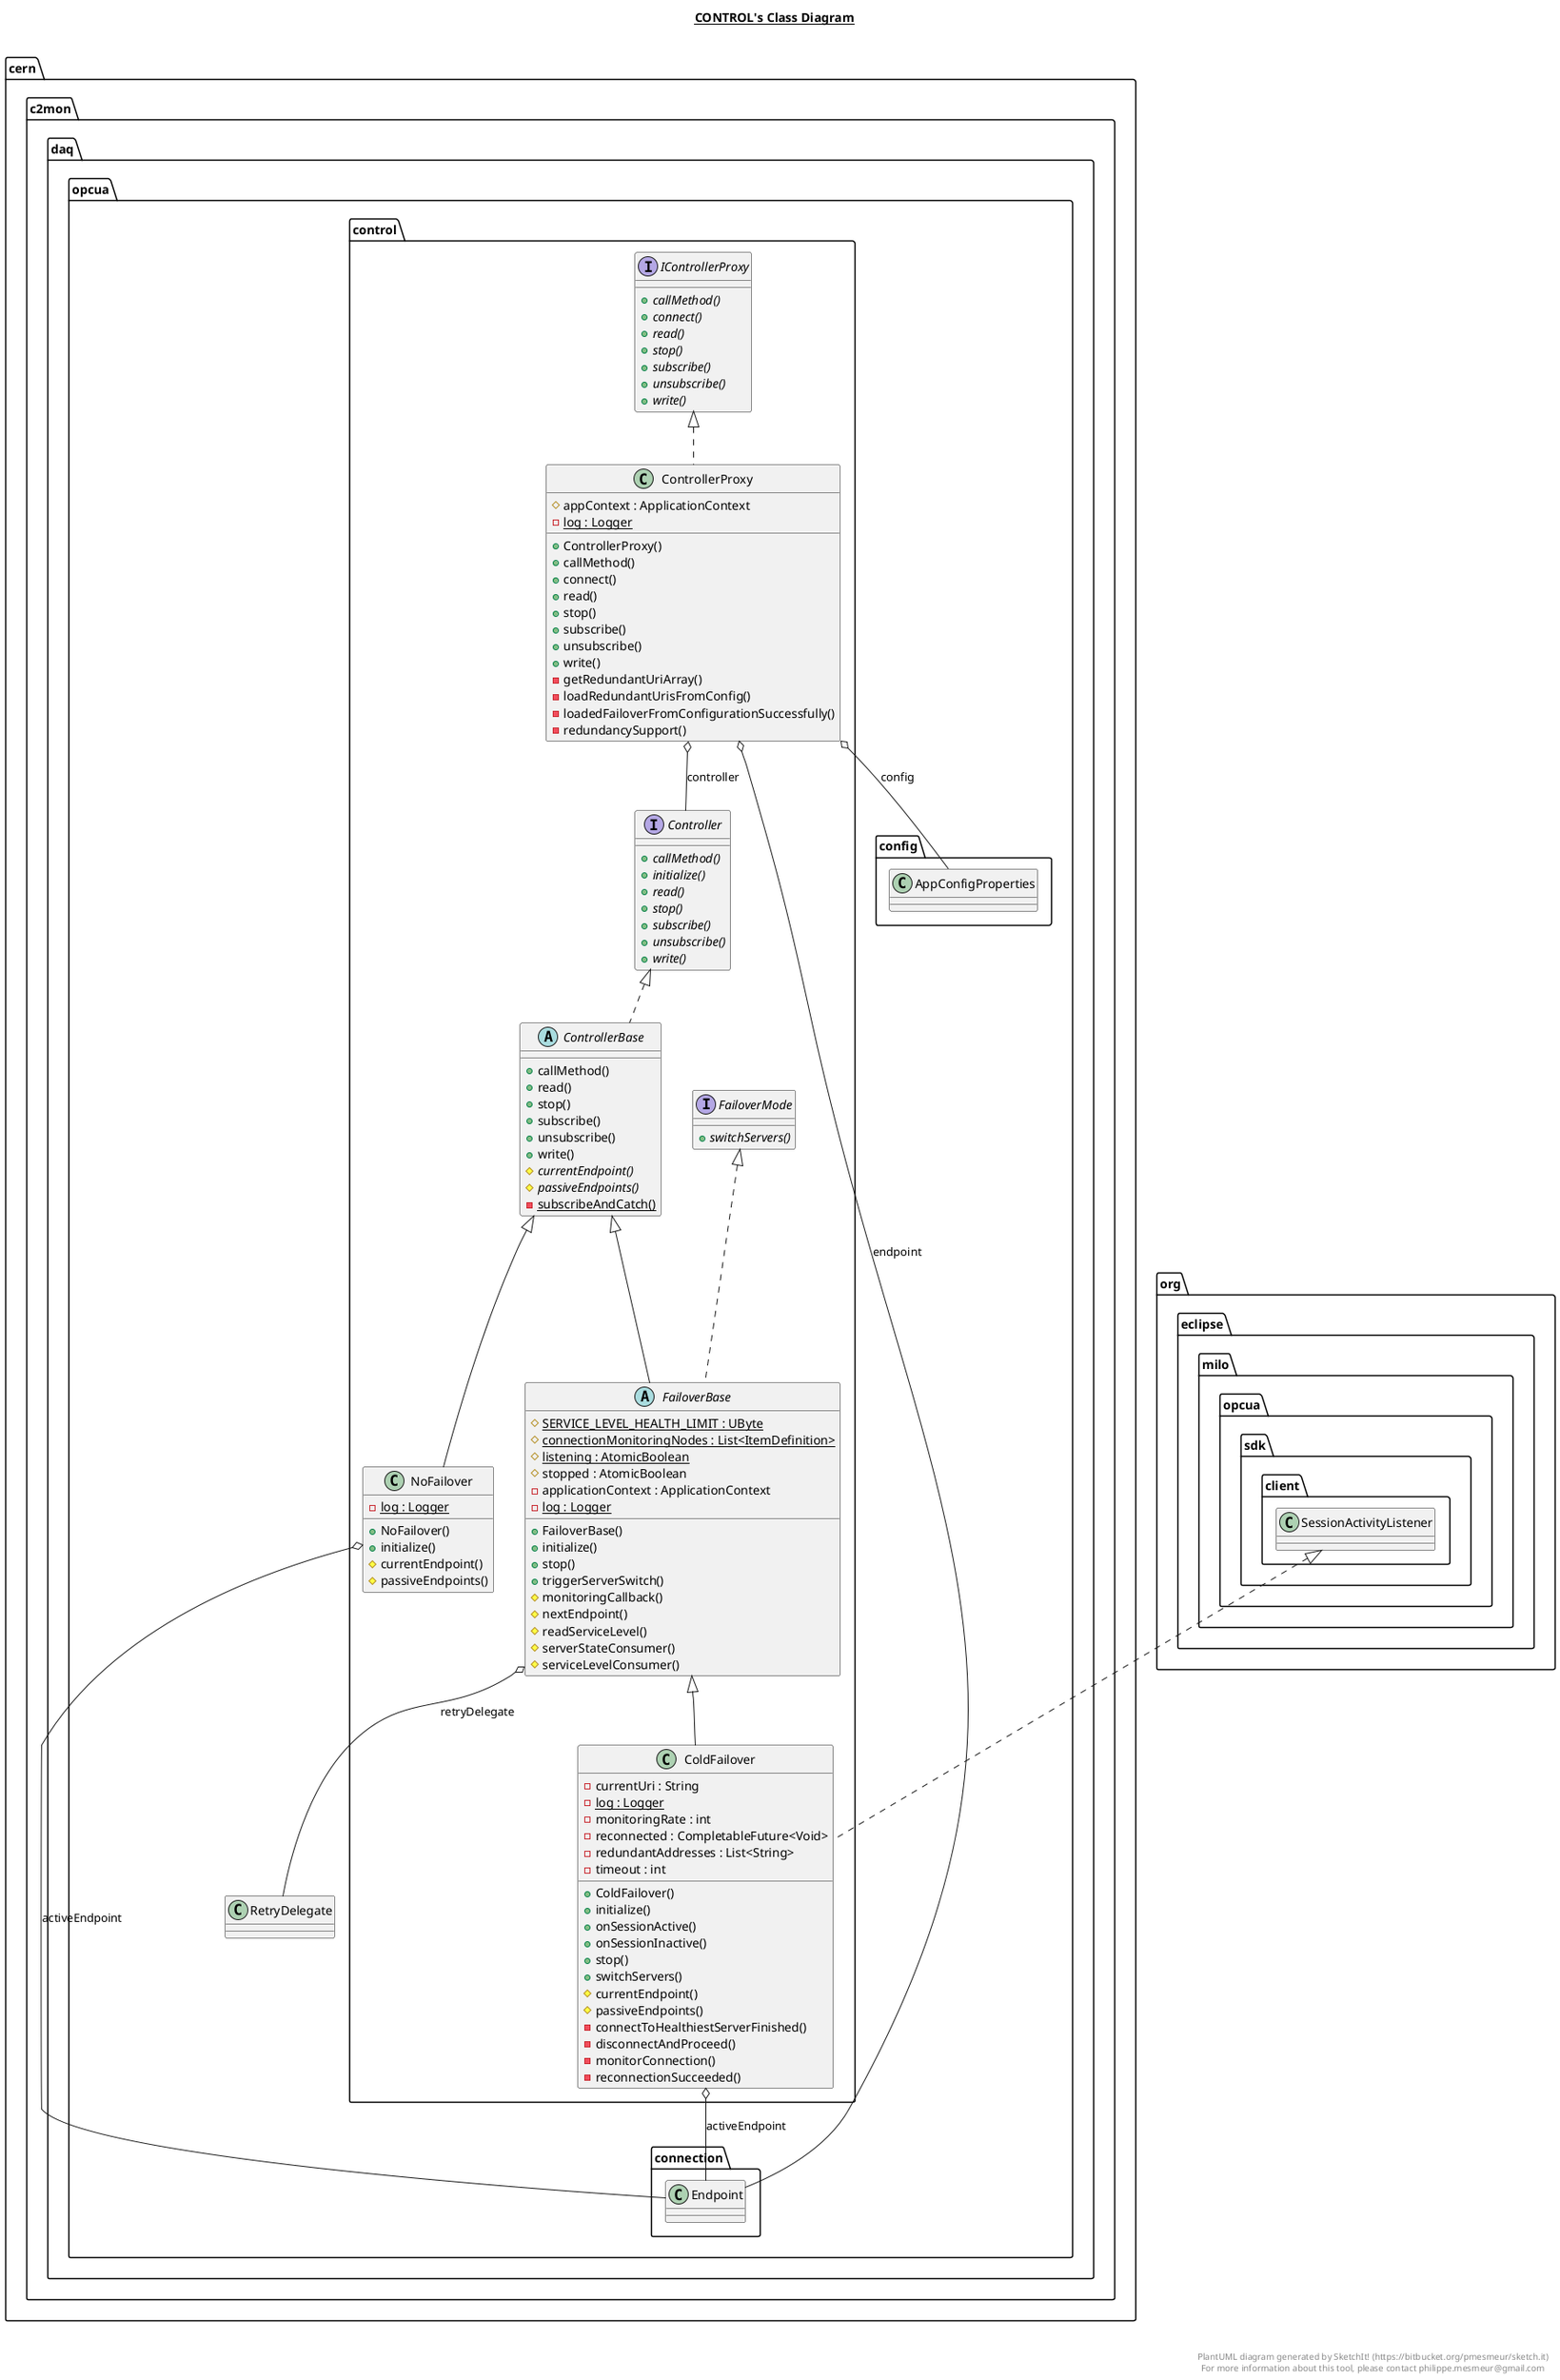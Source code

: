 @startuml

title __CONTROL's Class Diagram__\n

  namespace cern.c2mon.daq.opcua {
    namespace control {
      class cern.c2mon.daq.opcua.control.ColdFailover {
          - currentUri : String
          {static} - log : Logger
          - monitoringRate : int
          - reconnected : CompletableFuture<Void>
          - redundantAddresses : List<String>
          - timeout : int
          + ColdFailover()
          + initialize()
          + onSessionActive()
          + onSessionInactive()
          + stop()
          + switchServers()
          # currentEndpoint()
          # passiveEndpoints()
          - connectToHealthiestServerFinished()
          - disconnectAndProceed()
          - monitorConnection()
          - reconnectionSucceeded()
      }
    }
  }
  

  namespace cern.c2mon.daq.opcua {
    namespace control {
      interface cern.c2mon.daq.opcua.control.Controller {
          {abstract} + callMethod()
          {abstract} + initialize()
          {abstract} + read()
          {abstract} + stop()
          {abstract} + subscribe()
          {abstract} + unsubscribe()
          {abstract} + write()
      }
    }
  }
  

  namespace cern.c2mon.daq.opcua {
    namespace control {
      abstract class cern.c2mon.daq.opcua.control.ControllerBase {
          + callMethod()
          + read()
          + stop()
          + subscribe()
          + unsubscribe()
          + write()
          {abstract} # currentEndpoint()
          {abstract} # passiveEndpoints()
          {static} - subscribeAndCatch()
      }
    }
  }
  

  namespace cern.c2mon.daq.opcua {
    namespace control {
      class cern.c2mon.daq.opcua.control.ControllerProxy {
          # appContext : ApplicationContext
          {static} - log : Logger
          + ControllerProxy()
          + callMethod()
          + connect()
          + read()
          + stop()
          + subscribe()
          + unsubscribe()
          + write()
          - getRedundantUriArray()
          - loadRedundantUrisFromConfig()
          - loadedFailoverFromConfigurationSuccessfully()
          - redundancySupport()
      }
    }
  }
  

  namespace cern.c2mon.daq.opcua {
    namespace control {
      abstract class cern.c2mon.daq.opcua.control.FailoverBase {
          {static} # SERVICE_LEVEL_HEALTH_LIMIT : UByte
          {static} # connectionMonitoringNodes : List<ItemDefinition>
          {static} # listening : AtomicBoolean
          # stopped : AtomicBoolean
          - applicationContext : ApplicationContext
          {static} - log : Logger
          + FailoverBase()
          + initialize()
          + stop()
          + triggerServerSwitch()
          # monitoringCallback()
          # nextEndpoint()
          # readServiceLevel()
          # serverStateConsumer()
          # serviceLevelConsumer()
      }
    }
  }
  

  namespace cern.c2mon.daq.opcua {
    namespace control {
      interface cern.c2mon.daq.opcua.control.FailoverMode {
          {abstract} + switchServers()
      }
    }
  }
  

  namespace cern.c2mon.daq.opcua {
    namespace control {
      interface cern.c2mon.daq.opcua.control.IControllerProxy {
          {abstract} + callMethod()
          {abstract} + connect()
          {abstract} + read()
          {abstract} + stop()
          {abstract} + subscribe()
          {abstract} + unsubscribe()
          {abstract} + write()
      }
    }
  }
  

  namespace cern.c2mon.daq.opcua {
    namespace control {
      class cern.c2mon.daq.opcua.control.NoFailover {
          {static} - log : Logger
          + NoFailover()
          + initialize()
          # currentEndpoint()
          # passiveEndpoints()
      }
    }
  }
  

  cern.c2mon.daq.opcua.control.ColdFailover .up.|> org.eclipse.milo.opcua.sdk.client.SessionActivityListener
  cern.c2mon.daq.opcua.control.ColdFailover -up-|> cern.c2mon.daq.opcua.control.FailoverBase
  cern.c2mon.daq.opcua.control.ColdFailover o-- cern.c2mon.daq.opcua.connection.Endpoint : activeEndpoint
  cern.c2mon.daq.opcua.control.ControllerBase .up.|> cern.c2mon.daq.opcua.control.Controller
  cern.c2mon.daq.opcua.control.ControllerProxy .up.|> cern.c2mon.daq.opcua.control.IControllerProxy
  cern.c2mon.daq.opcua.control.ControllerProxy o-- cern.c2mon.daq.opcua.config.AppConfigProperties : config
  cern.c2mon.daq.opcua.control.ControllerProxy o-- cern.c2mon.daq.opcua.control.Controller : controller
  cern.c2mon.daq.opcua.control.ControllerProxy o-- cern.c2mon.daq.opcua.connection.Endpoint : endpoint
  cern.c2mon.daq.opcua.control.FailoverBase .up.|> cern.c2mon.daq.opcua.control.FailoverMode
  cern.c2mon.daq.opcua.control.FailoverBase -up-|> cern.c2mon.daq.opcua.control.ControllerBase
  cern.c2mon.daq.opcua.control.FailoverBase o-- cern.c2mon.daq.opcua.RetryDelegate : retryDelegate
  cern.c2mon.daq.opcua.control.NoFailover -up-|> cern.c2mon.daq.opcua.control.ControllerBase
  cern.c2mon.daq.opcua.control.NoFailover o-- cern.c2mon.daq.opcua.connection.Endpoint : activeEndpoint


right footer


PlantUML diagram generated by SketchIt! (https://bitbucket.org/pmesmeur/sketch.it)
For more information about this tool, please contact philippe.mesmeur@gmail.com
endfooter

@enduml
